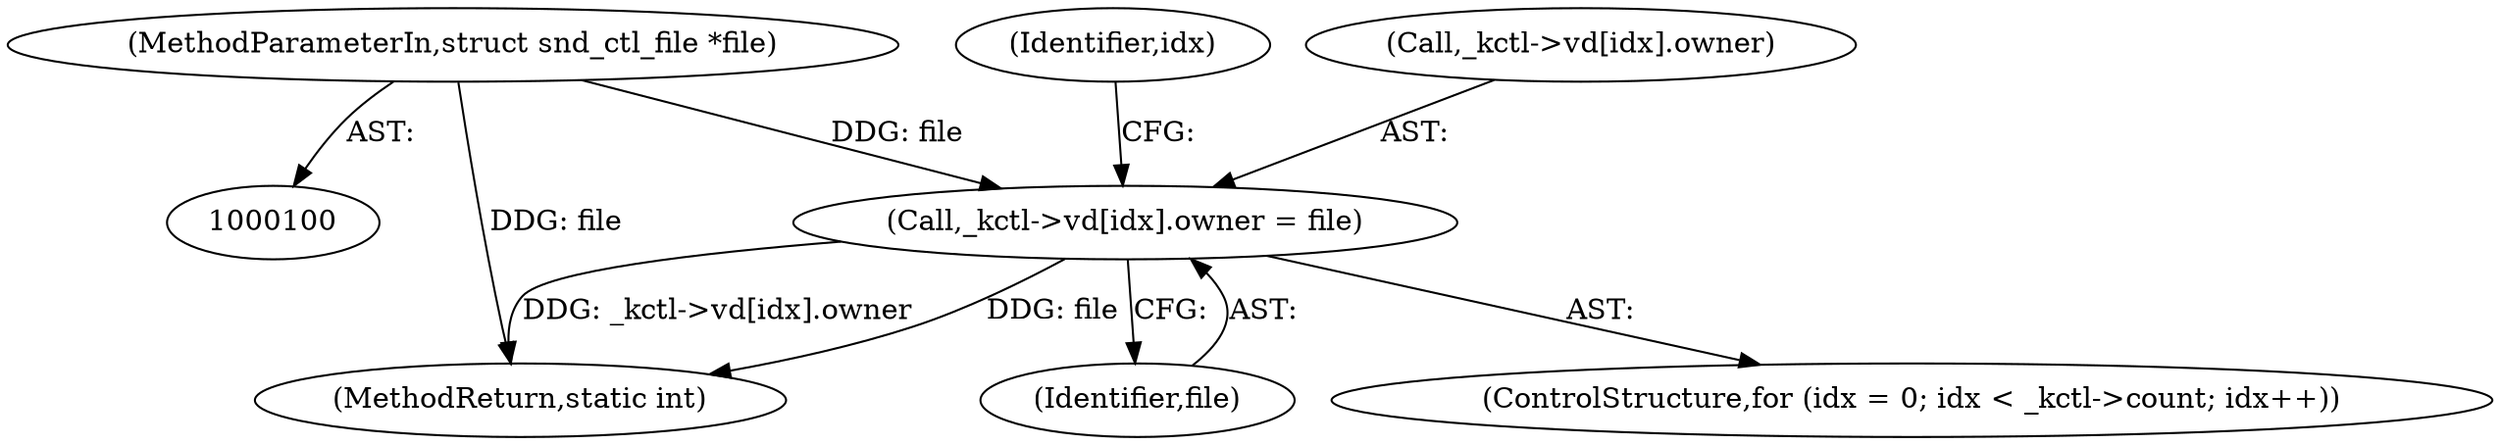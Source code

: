 digraph "0_linux_82262a46627bebb0febcc26664746c25cef08563@array" {
"1000510" [label="(Call,_kctl->vd[idx].owner = file)"];
"1000101" [label="(MethodParameterIn,struct snd_ctl_file *file)"];
"1000509" [label="(Identifier,idx)"];
"1000101" [label="(MethodParameterIn,struct snd_ctl_file *file)"];
"1000499" [label="(ControlStructure,for (idx = 0; idx < _kctl->count; idx++))"];
"1000546" [label="(MethodReturn,static int)"];
"1000510" [label="(Call,_kctl->vd[idx].owner = file)"];
"1000511" [label="(Call,_kctl->vd[idx].owner)"];
"1000518" [label="(Identifier,file)"];
"1000510" -> "1000499"  [label="AST: "];
"1000510" -> "1000518"  [label="CFG: "];
"1000511" -> "1000510"  [label="AST: "];
"1000518" -> "1000510"  [label="AST: "];
"1000509" -> "1000510"  [label="CFG: "];
"1000510" -> "1000546"  [label="DDG: _kctl->vd[idx].owner"];
"1000510" -> "1000546"  [label="DDG: file"];
"1000101" -> "1000510"  [label="DDG: file"];
"1000101" -> "1000100"  [label="AST: "];
"1000101" -> "1000546"  [label="DDG: file"];
}
